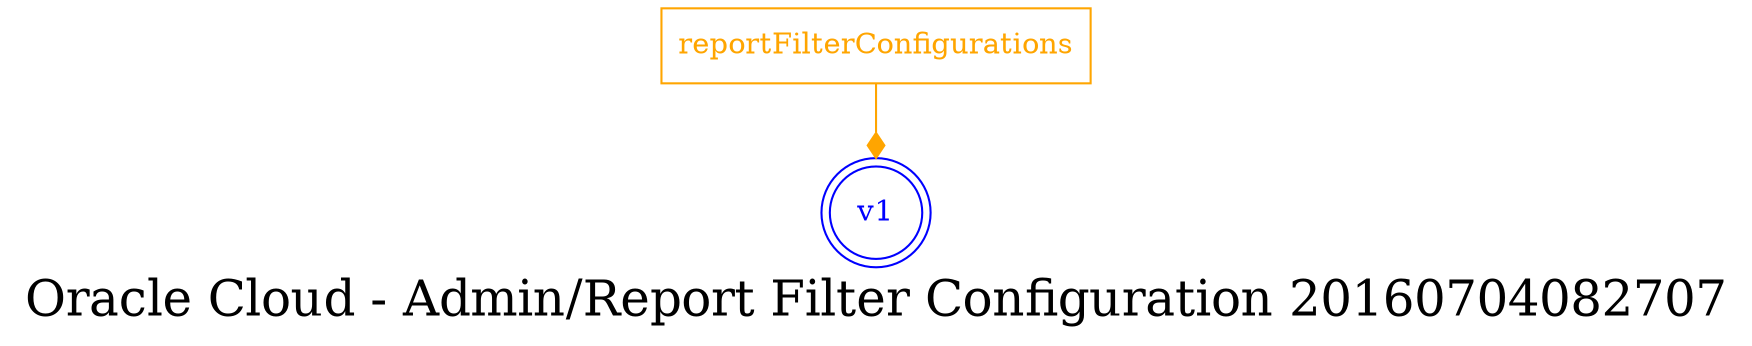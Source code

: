 digraph LexiconGraph {
graph[label="Oracle Cloud - Admin/Report Filter Configuration 20160704082707", fontsize=24]
splines=true
"v1" [color=blue, fontcolor=blue, shape=doublecircle]
"reportFilterConfigurations" [color=orange, fontcolor=orange, shape=box]
"reportFilterConfigurations" -> "v1" [color=orange, fontcolor=orange, arrowhead=diamond, arrowtail=none]
}

